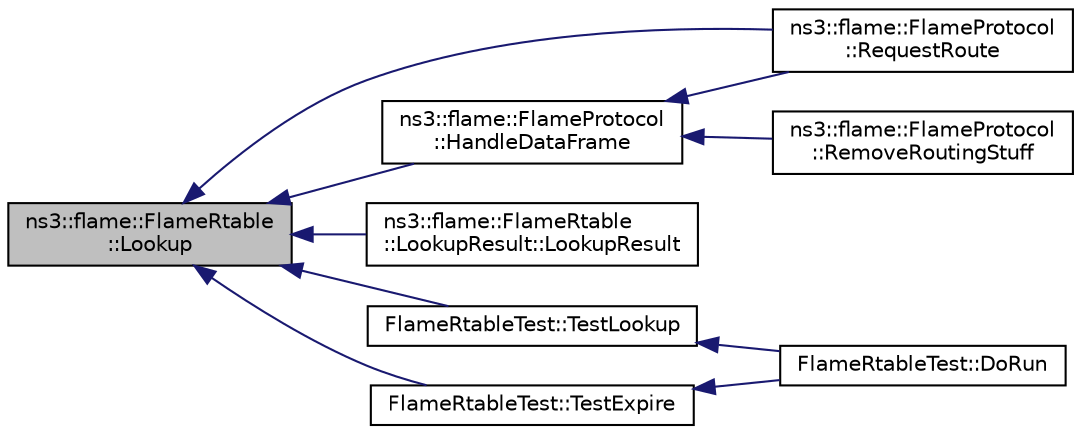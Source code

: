 digraph "ns3::flame::FlameRtable::Lookup"
{
  edge [fontname="Helvetica",fontsize="10",labelfontname="Helvetica",labelfontsize="10"];
  node [fontname="Helvetica",fontsize="10",shape=record];
  rankdir="LR";
  Node1 [label="ns3::flame::FlameRtable\l::Lookup",height=0.2,width=0.4,color="black", fillcolor="grey75", style="filled", fontcolor="black"];
  Node1 -> Node2 [dir="back",color="midnightblue",fontsize="10",style="solid"];
  Node2 [label="ns3::flame::FlameProtocol\l::RequestRoute",height=0.2,width=0.4,color="black", fillcolor="white", style="filled",URL="$dd/d6a/classns3_1_1flame_1_1FlameProtocol.html#a70087b7d1cd62978882df6599f56bf29",tooltip="Route request, inherited from MeshL2RoutingProtocol. "];
  Node1 -> Node3 [dir="back",color="midnightblue",fontsize="10",style="solid"];
  Node3 [label="ns3::flame::FlameProtocol\l::HandleDataFrame",height=0.2,width=0.4,color="black", fillcolor="white", style="filled",URL="$dd/d6a/classns3_1_1flame_1_1FlameProtocol.html#a72291eec881a8d8e1233695c0d382a52",tooltip="Handles a packet: adds a routing information and drops packets by TTL or Seqno. "];
  Node3 -> Node2 [dir="back",color="midnightblue",fontsize="10",style="solid"];
  Node3 -> Node4 [dir="back",color="midnightblue",fontsize="10",style="solid"];
  Node4 [label="ns3::flame::FlameProtocol\l::RemoveRoutingStuff",height=0.2,width=0.4,color="black", fillcolor="white", style="filled",URL="$dd/d6a/classns3_1_1flame_1_1FlameProtocol.html#ad0b9c31eff724dcd0916a1985c351db1",tooltip="Cleanup flame headers! "];
  Node1 -> Node5 [dir="back",color="midnightblue",fontsize="10",style="solid"];
  Node5 [label="ns3::flame::FlameRtable\l::LookupResult::LookupResult",height=0.2,width=0.4,color="black", fillcolor="white", style="filled",URL="$d5/dbe/structns3_1_1flame_1_1FlameRtable_1_1LookupResult.html#abbc4b1cb7a187c7d6d1f0e40eef25313"];
  Node1 -> Node6 [dir="back",color="midnightblue",fontsize="10",style="solid"];
  Node6 [label="FlameRtableTest::TestLookup",height=0.2,width=0.4,color="black", fillcolor="white", style="filled",URL="$de/dba/classFlameRtableTest.html#a807e0defb13ad4a12fb25e7239b8d75f",tooltip="Test Add apth and lookup path;. "];
  Node6 -> Node7 [dir="back",color="midnightblue",fontsize="10",style="solid"];
  Node7 [label="FlameRtableTest::DoRun",height=0.2,width=0.4,color="black", fillcolor="white", style="filled",URL="$de/dba/classFlameRtableTest.html#acc465c9fd35c2ece212f63ee5f7bbe07",tooltip="Implementation to actually run this TestCase. "];
  Node1 -> Node8 [dir="back",color="midnightblue",fontsize="10",style="solid"];
  Node8 [label="FlameRtableTest::TestExpire",height=0.2,width=0.4,color="black", fillcolor="white", style="filled",URL="$de/dba/classFlameRtableTest.html#a3d8fdefe5ecc1801939b6fb82e6c4d18",tooltip="Test add path and try to lookup after entry has expired. "];
  Node8 -> Node7 [dir="back",color="midnightblue",fontsize="10",style="solid"];
}
